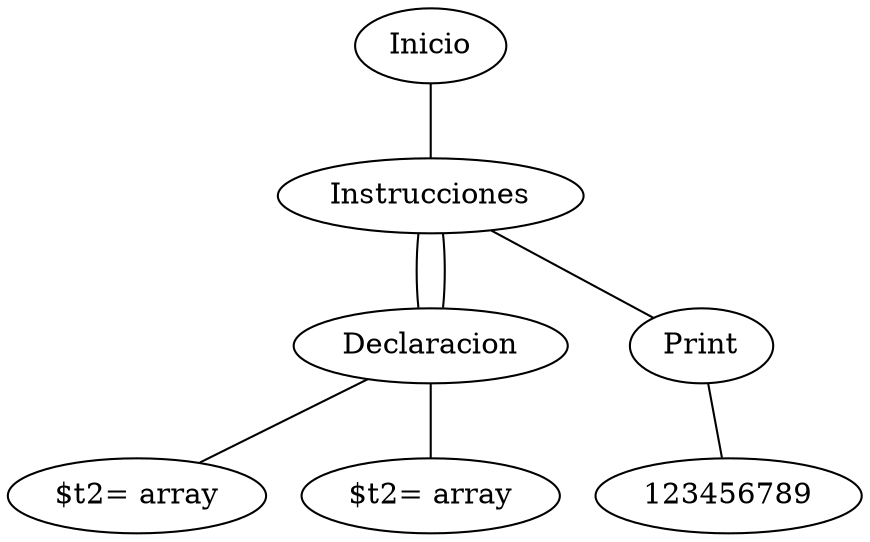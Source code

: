 graph "" {n000 ;
n000 [label="Inicio"] ;
n000 -- n001;
n001 [label="Instrucciones"] ;
n001 -- n003;
n003 [label="Declaracion"] ;
n003 -- n004;
n004 [label="$t2= array"] ;
n001 -- n003;
n003 [label="Declaracion"] ;
n003 -- n005;
n005 [label="$t2= array"] ;
n001 -- n002;
n002 [label="Print"] ;
n002 -- n006;
n006 [label="123456789"] ;
}